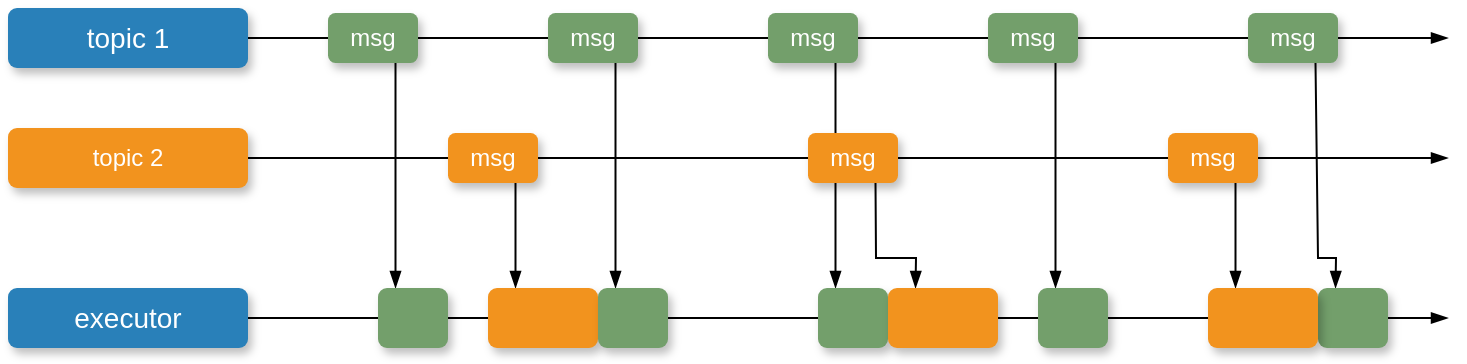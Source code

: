 <mxfile version="27.0.5">
  <diagram name="Page-1" id="fbcf5db9-b524-4cd4-e4f3-379dc89c3999">
    <mxGraphModel dx="1834" dy="548" grid="1" gridSize="5" guides="1" tooltips="1" connect="1" arrows="1" fold="1" page="1" pageScale="1" pageWidth="850" pageHeight="1100" background="none" math="0" shadow="0">
      <root>
        <mxCell id="0" />
        <mxCell id="1" parent="0" />
        <mxCell id="Ld-KCJlsTH6-ZNWS9vnA-54" style="edgeStyle=none;shape=connector;rounded=0;orthogonalLoop=1;jettySize=auto;html=1;entryX=0.25;entryY=0;entryDx=0;entryDy=0;strokeColor=default;align=center;verticalAlign=middle;fontFamily=Helvetica;fontSize=11;fontColor=default;labelBackgroundColor=default;endArrow=blockThin;endFill=1;exitX=0.75;exitY=1;exitDx=0;exitDy=0;" edge="1" parent="1" source="Ld-KCJlsTH6-ZNWS9vnA-55" target="Ld-KCJlsTH6-ZNWS9vnA-56">
          <mxGeometry relative="1" as="geometry" />
        </mxCell>
        <mxCell id="Ld-KCJlsTH6-ZNWS9vnA-20" style="edgeStyle=none;shape=connector;rounded=0;orthogonalLoop=1;jettySize=auto;html=1;exitX=1;exitY=0.5;exitDx=0;exitDy=0;strokeColor=default;align=center;verticalAlign=middle;fontFamily=Helvetica;fontSize=11;fontColor=default;labelBackgroundColor=default;endArrow=blockThin;endFill=1;" edge="1" parent="1" source="i0LwA6_2LNfJ_4SGPeoE-86">
          <mxGeometry relative="1" as="geometry">
            <mxPoint x="-60" y="130" as="targetPoint" />
          </mxGeometry>
        </mxCell>
        <mxCell id="i0LwA6_2LNfJ_4SGPeoE-86" value="topic 1" style="rounded=1;whiteSpace=wrap;html=1;strokeColor=none;strokeWidth=1;fillColor=#2980B9;fontSize=14;fontColor=#FFFFFF;align=center;gradientColor=none;gradientDirection=east;verticalAlign=middle;shadow=1;labelBackgroundColor=none;" parent="1" vertex="1">
          <mxGeometry x="-780" y="115" width="120" height="30" as="geometry" />
        </mxCell>
        <mxCell id="Ld-KCJlsTH6-ZNWS9vnA-21" style="edgeStyle=none;shape=connector;rounded=0;orthogonalLoop=1;jettySize=auto;html=1;exitX=1;exitY=0.5;exitDx=0;exitDy=0;strokeColor=default;align=center;verticalAlign=middle;fontFamily=Helvetica;fontSize=11;fontColor=default;labelBackgroundColor=default;endArrow=blockThin;endFill=1;" edge="1" parent="1" source="Ld-KCJlsTH6-ZNWS9vnA-8">
          <mxGeometry relative="1" as="geometry">
            <mxPoint x="-60" y="190" as="targetPoint" />
          </mxGeometry>
        </mxCell>
        <mxCell id="Ld-KCJlsTH6-ZNWS9vnA-8" value="topic 2" style="rounded=1;whiteSpace=wrap;html=1;strokeColor=none;strokeWidth=1;fillColor=#F2931E;fontSize=12;fontColor=#FFFFFF;align=center;gradientColor=none;gradientDirection=east;verticalAlign=middle;shadow=1;labelBackgroundColor=none;fontFamily=Helvetica;" vertex="1" parent="1">
          <mxGeometry x="-780" y="175" width="120" height="30" as="geometry" />
        </mxCell>
        <mxCell id="Ld-KCJlsTH6-ZNWS9vnA-38" style="edgeStyle=none;shape=connector;rounded=0;orthogonalLoop=1;jettySize=auto;html=1;entryX=0.25;entryY=0;entryDx=0;entryDy=0;strokeColor=default;align=center;verticalAlign=middle;fontFamily=Helvetica;fontSize=11;fontColor=default;labelBackgroundColor=default;endArrow=blockThin;endFill=1;exitX=0.75;exitY=1;exitDx=0;exitDy=0;" edge="1" parent="1" source="Ld-KCJlsTH6-ZNWS9vnA-2" target="Ld-KCJlsTH6-ZNWS9vnA-34">
          <mxGeometry relative="1" as="geometry" />
        </mxCell>
        <mxCell id="Ld-KCJlsTH6-ZNWS9vnA-2" value="msg" style="rounded=1;whiteSpace=wrap;html=1;strokeColor=none;strokeWidth=1;fillColor=#739F6B;fontSize=12;fontColor=#FFFFFF;align=center;gradientColor=none;gradientDirection=east;verticalAlign=middle;shadow=1;labelBackgroundColor=none;" vertex="1" parent="1">
          <mxGeometry x="-620" y="117.5" width="45" height="25" as="geometry" />
        </mxCell>
        <mxCell id="Ld-KCJlsTH6-ZNWS9vnA-50" style="edgeStyle=none;shape=connector;rounded=0;orthogonalLoop=1;jettySize=auto;html=1;entryX=0.25;entryY=0;entryDx=0;entryDy=0;strokeColor=default;align=center;verticalAlign=middle;fontFamily=Helvetica;fontSize=11;fontColor=default;labelBackgroundColor=default;endArrow=blockThin;endFill=1;exitX=0.75;exitY=1;exitDx=0;exitDy=0;" edge="1" parent="1" source="i0LwA6_2LNfJ_4SGPeoE-89" target="Ld-KCJlsTH6-ZNWS9vnA-39">
          <mxGeometry relative="1" as="geometry" />
        </mxCell>
        <mxCell id="i0LwA6_2LNfJ_4SGPeoE-89" value="msg" style="rounded=1;whiteSpace=wrap;html=1;strokeColor=none;strokeWidth=1;fillColor=#F2931E;fontSize=12;fontColor=#FFFFFF;align=center;gradientColor=none;gradientDirection=east;verticalAlign=middle;shadow=1;labelBackgroundColor=none;" parent="1" vertex="1">
          <mxGeometry x="-560" y="177.5" width="45" height="25" as="geometry" />
        </mxCell>
        <mxCell id="Ld-KCJlsTH6-ZNWS9vnA-70" style="edgeStyle=none;shape=connector;rounded=0;orthogonalLoop=1;jettySize=auto;html=1;strokeColor=default;align=center;verticalAlign=middle;fontFamily=Helvetica;fontSize=11;fontColor=default;labelBackgroundColor=default;endArrow=blockThin;endFill=1;" edge="1" parent="1" source="Ld-KCJlsTH6-ZNWS9vnA-35">
          <mxGeometry relative="1" as="geometry">
            <mxPoint x="-60" y="270" as="targetPoint" />
          </mxGeometry>
        </mxCell>
        <mxCell id="Ld-KCJlsTH6-ZNWS9vnA-35" value="executor" style="rounded=1;whiteSpace=wrap;html=1;strokeColor=none;strokeWidth=1;fillColor=#2980B9;fontSize=14;fontColor=#FFFFFF;align=center;gradientColor=none;gradientDirection=east;verticalAlign=middle;shadow=1;labelBackgroundColor=none;" vertex="1" parent="1">
          <mxGeometry x="-780" y="255" width="120" height="30" as="geometry" />
        </mxCell>
        <mxCell id="Ld-KCJlsTH6-ZNWS9vnA-34" value="" style="rounded=1;whiteSpace=wrap;html=1;strokeColor=none;strokeWidth=1;fillColor=#739F6B;fontSize=12;fontColor=#FFFFFF;align=center;gradientColor=none;gradientDirection=east;verticalAlign=middle;shadow=1;labelBackgroundColor=none;fontFamily=Helvetica;" vertex="1" parent="1">
          <mxGeometry x="-595" y="255" width="35" height="30" as="geometry" />
        </mxCell>
        <mxCell id="Ld-KCJlsTH6-ZNWS9vnA-39" value="" style="rounded=1;whiteSpace=wrap;html=1;strokeColor=none;strokeWidth=1;fillColor=#F2931E;fontSize=12;fontColor=#FFFFFF;align=center;gradientColor=none;gradientDirection=east;verticalAlign=middle;shadow=1;labelBackgroundColor=none;fontFamily=Helvetica;" vertex="1" parent="1">
          <mxGeometry x="-540" y="255" width="55" height="30" as="geometry" />
        </mxCell>
        <mxCell id="Ld-KCJlsTH6-ZNWS9vnA-51" style="edgeStyle=none;shape=connector;rounded=0;orthogonalLoop=1;jettySize=auto;html=1;entryX=0.25;entryY=0;entryDx=0;entryDy=0;strokeColor=default;align=center;verticalAlign=middle;fontFamily=Helvetica;fontSize=11;fontColor=default;labelBackgroundColor=default;endArrow=blockThin;endFill=1;exitX=0.75;exitY=1;exitDx=0;exitDy=0;" edge="1" parent="1" source="Ld-KCJlsTH6-ZNWS9vnA-52" target="Ld-KCJlsTH6-ZNWS9vnA-53">
          <mxGeometry relative="1" as="geometry" />
        </mxCell>
        <mxCell id="Ld-KCJlsTH6-ZNWS9vnA-52" value="msg" style="rounded=1;whiteSpace=wrap;html=1;strokeColor=none;strokeWidth=1;fillColor=#739F6B;fontSize=12;fontColor=#FFFFFF;align=center;gradientColor=none;gradientDirection=east;verticalAlign=middle;shadow=1;labelBackgroundColor=none;" vertex="1" parent="1">
          <mxGeometry x="-510" y="117.5" width="45" height="25" as="geometry" />
        </mxCell>
        <mxCell id="Ld-KCJlsTH6-ZNWS9vnA-53" value="" style="rounded=1;whiteSpace=wrap;html=1;strokeColor=none;strokeWidth=1;fillColor=#739F6B;fontSize=12;fontColor=#FFFFFF;align=center;gradientColor=none;gradientDirection=east;verticalAlign=middle;shadow=1;labelBackgroundColor=none;fontFamily=Helvetica;" vertex="1" parent="1">
          <mxGeometry x="-485" y="255" width="35" height="30" as="geometry" />
        </mxCell>
        <mxCell id="Ld-KCJlsTH6-ZNWS9vnA-55" value="msg" style="rounded=1;whiteSpace=wrap;html=1;strokeColor=none;strokeWidth=1;fillColor=#739F6B;fontSize=12;fontColor=#FFFFFF;align=center;gradientColor=none;gradientDirection=east;verticalAlign=middle;shadow=1;labelBackgroundColor=none;" vertex="1" parent="1">
          <mxGeometry x="-400" y="117.5" width="45" height="25" as="geometry" />
        </mxCell>
        <mxCell id="Ld-KCJlsTH6-ZNWS9vnA-56" value="" style="rounded=1;whiteSpace=wrap;html=1;strokeColor=none;strokeWidth=1;fillColor=#739F6B;fontSize=12;fontColor=#FFFFFF;align=center;gradientColor=none;gradientDirection=east;verticalAlign=middle;shadow=1;labelBackgroundColor=none;fontFamily=Helvetica;" vertex="1" parent="1">
          <mxGeometry x="-375" y="255" width="35" height="30" as="geometry" />
        </mxCell>
        <mxCell id="Ld-KCJlsTH6-ZNWS9vnA-57" style="edgeStyle=none;shape=connector;rounded=0;orthogonalLoop=1;jettySize=auto;html=1;entryX=0.25;entryY=0;entryDx=0;entryDy=0;strokeColor=default;align=center;verticalAlign=middle;fontFamily=Helvetica;fontSize=11;fontColor=default;labelBackgroundColor=default;endArrow=blockThin;endFill=1;exitX=0.75;exitY=1;exitDx=0;exitDy=0;" edge="1" parent="1" source="Ld-KCJlsTH6-ZNWS9vnA-58" target="Ld-KCJlsTH6-ZNWS9vnA-59">
          <mxGeometry relative="1" as="geometry" />
        </mxCell>
        <mxCell id="Ld-KCJlsTH6-ZNWS9vnA-58" value="msg" style="rounded=1;whiteSpace=wrap;html=1;strokeColor=none;strokeWidth=1;fillColor=#739F6B;fontSize=12;fontColor=#FFFFFF;align=center;gradientColor=none;gradientDirection=east;verticalAlign=middle;shadow=1;labelBackgroundColor=none;" vertex="1" parent="1">
          <mxGeometry x="-290" y="117.5" width="45" height="25" as="geometry" />
        </mxCell>
        <mxCell id="Ld-KCJlsTH6-ZNWS9vnA-59" value="" style="rounded=1;whiteSpace=wrap;html=1;strokeColor=none;strokeWidth=1;fillColor=#739F6B;fontSize=12;fontColor=#FFFFFF;align=center;gradientColor=none;gradientDirection=east;verticalAlign=middle;shadow=1;labelBackgroundColor=none;fontFamily=Helvetica;" vertex="1" parent="1">
          <mxGeometry x="-265" y="255" width="35" height="30" as="geometry" />
        </mxCell>
        <mxCell id="Ld-KCJlsTH6-ZNWS9vnA-60" style="edgeStyle=none;shape=connector;rounded=0;orthogonalLoop=1;jettySize=auto;html=1;entryX=0.25;entryY=0;entryDx=0;entryDy=0;strokeColor=default;align=center;verticalAlign=middle;fontFamily=Helvetica;fontSize=11;fontColor=default;labelBackgroundColor=default;endArrow=blockThin;endFill=1;exitX=0.75;exitY=1;exitDx=0;exitDy=0;" edge="1" parent="1" source="Ld-KCJlsTH6-ZNWS9vnA-61" target="Ld-KCJlsTH6-ZNWS9vnA-62">
          <mxGeometry relative="1" as="geometry">
            <Array as="points">
              <mxPoint x="-125" y="240" />
              <mxPoint x="-116" y="240" />
            </Array>
          </mxGeometry>
        </mxCell>
        <mxCell id="Ld-KCJlsTH6-ZNWS9vnA-61" value="msg" style="rounded=1;whiteSpace=wrap;html=1;strokeColor=none;strokeWidth=1;fillColor=#739F6B;fontSize=12;fontColor=#FFFFFF;align=center;gradientColor=none;gradientDirection=east;verticalAlign=middle;shadow=1;labelBackgroundColor=none;" vertex="1" parent="1">
          <mxGeometry x="-160" y="117.5" width="45" height="25" as="geometry" />
        </mxCell>
        <mxCell id="Ld-KCJlsTH6-ZNWS9vnA-62" value="" style="rounded=1;whiteSpace=wrap;html=1;strokeColor=none;strokeWidth=1;fillColor=#739F6B;fontSize=12;fontColor=#FFFFFF;align=center;gradientColor=none;gradientDirection=east;verticalAlign=middle;shadow=1;labelBackgroundColor=none;fontFamily=Helvetica;" vertex="1" parent="1">
          <mxGeometry x="-125" y="255" width="35" height="30" as="geometry" />
        </mxCell>
        <mxCell id="Ld-KCJlsTH6-ZNWS9vnA-63" style="edgeStyle=none;shape=connector;rounded=0;orthogonalLoop=1;jettySize=auto;html=1;entryX=0.25;entryY=0;entryDx=0;entryDy=0;strokeColor=default;align=center;verticalAlign=middle;fontFamily=Helvetica;fontSize=11;fontColor=default;labelBackgroundColor=default;endArrow=blockThin;endFill=1;exitX=0.75;exitY=1;exitDx=0;exitDy=0;" edge="1" parent="1" source="Ld-KCJlsTH6-ZNWS9vnA-64" target="Ld-KCJlsTH6-ZNWS9vnA-65">
          <mxGeometry relative="1" as="geometry">
            <Array as="points">
              <mxPoint x="-346" y="240" />
              <mxPoint x="-326" y="240" />
            </Array>
          </mxGeometry>
        </mxCell>
        <mxCell id="Ld-KCJlsTH6-ZNWS9vnA-64" value="msg" style="rounded=1;whiteSpace=wrap;html=1;strokeColor=none;strokeWidth=1;fillColor=#F2931E;fontSize=12;fontColor=#FFFFFF;align=center;gradientColor=none;gradientDirection=east;verticalAlign=middle;shadow=1;labelBackgroundColor=none;" vertex="1" parent="1">
          <mxGeometry x="-380" y="177.5" width="45" height="25" as="geometry" />
        </mxCell>
        <mxCell id="Ld-KCJlsTH6-ZNWS9vnA-65" value="" style="rounded=1;whiteSpace=wrap;html=1;strokeColor=none;strokeWidth=1;fillColor=#F2931E;fontSize=12;fontColor=#FFFFFF;align=center;gradientColor=none;gradientDirection=east;verticalAlign=middle;shadow=1;labelBackgroundColor=none;fontFamily=Helvetica;" vertex="1" parent="1">
          <mxGeometry x="-340" y="255" width="55" height="30" as="geometry" />
        </mxCell>
        <mxCell id="Ld-KCJlsTH6-ZNWS9vnA-66" style="edgeStyle=none;shape=connector;rounded=0;orthogonalLoop=1;jettySize=auto;html=1;entryX=0.25;entryY=0;entryDx=0;entryDy=0;strokeColor=default;align=center;verticalAlign=middle;fontFamily=Helvetica;fontSize=11;fontColor=default;labelBackgroundColor=default;endArrow=blockThin;endFill=1;exitX=0.75;exitY=1;exitDx=0;exitDy=0;" edge="1" parent="1" source="Ld-KCJlsTH6-ZNWS9vnA-67" target="Ld-KCJlsTH6-ZNWS9vnA-68">
          <mxGeometry relative="1" as="geometry" />
        </mxCell>
        <mxCell id="Ld-KCJlsTH6-ZNWS9vnA-67" value="msg" style="rounded=1;whiteSpace=wrap;html=1;strokeColor=none;strokeWidth=1;fillColor=#F2931E;fontSize=12;fontColor=#FFFFFF;align=center;gradientColor=none;gradientDirection=east;verticalAlign=middle;shadow=1;labelBackgroundColor=none;" vertex="1" parent="1">
          <mxGeometry x="-200" y="177.5" width="45" height="25" as="geometry" />
        </mxCell>
        <mxCell id="Ld-KCJlsTH6-ZNWS9vnA-68" value="" style="rounded=1;whiteSpace=wrap;html=1;strokeColor=none;strokeWidth=1;fillColor=#F2931E;fontSize=12;fontColor=#FFFFFF;align=center;gradientColor=none;gradientDirection=east;verticalAlign=middle;shadow=1;labelBackgroundColor=none;fontFamily=Helvetica;" vertex="1" parent="1">
          <mxGeometry x="-180" y="255" width="55" height="30" as="geometry" />
        </mxCell>
      </root>
    </mxGraphModel>
  </diagram>
</mxfile>

